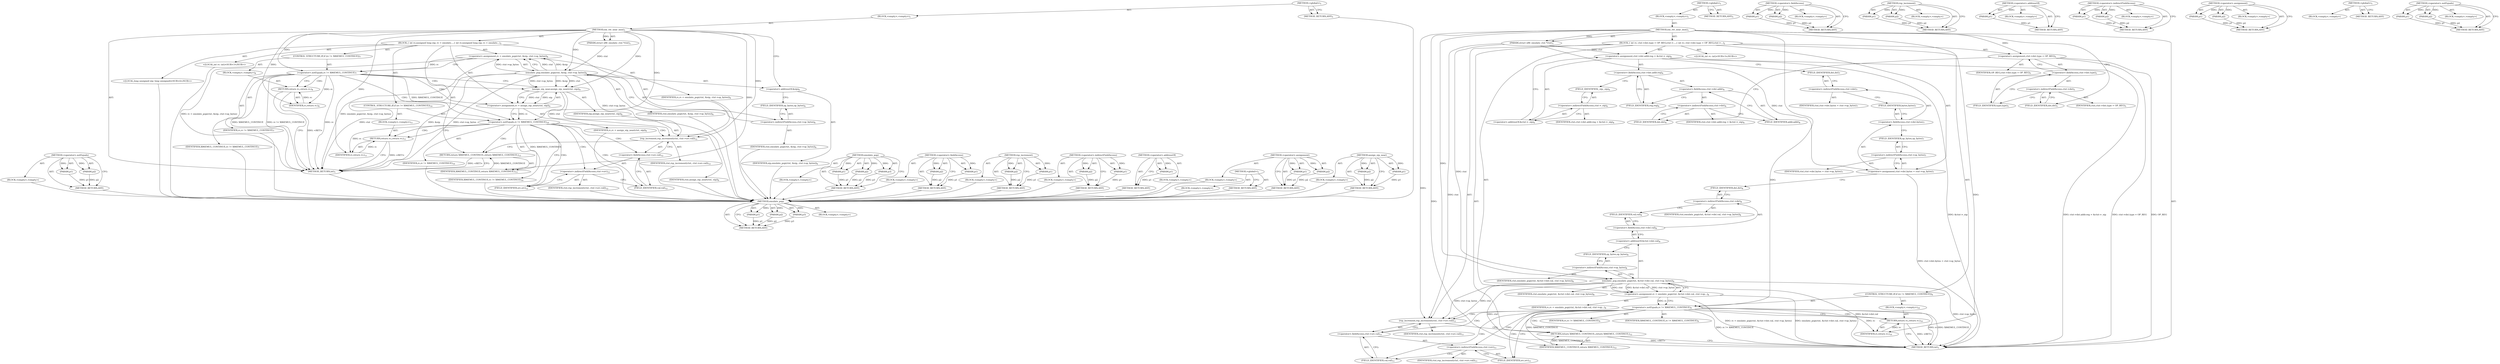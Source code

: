 digraph "assign_eip_near" {
vulnerable_107 [label=<(METHOD,emulate_pop)>];
vulnerable_108 [label=<(PARAM,p1)>];
vulnerable_109 [label=<(PARAM,p2)>];
vulnerable_110 [label=<(PARAM,p3)>];
vulnerable_111 [label=<(BLOCK,&lt;empty&gt;,&lt;empty&gt;)>];
vulnerable_112 [label=<(METHOD_RETURN,ANY)>];
vulnerable_6 [label=<(METHOD,&lt;global&gt;)<SUB>1</SUB>>];
vulnerable_7 [label=<(BLOCK,&lt;empty&gt;,&lt;empty&gt;)<SUB>1</SUB>>];
vulnerable_8 [label=<(METHOD,em_ret_near_imm)<SUB>1</SUB>>];
vulnerable_9 [label=<(PARAM,struct x86_emulate_ctxt *ctxt)<SUB>1</SUB>>];
vulnerable_10 [label=<(BLOCK,{
 	int rc;
 
	ctxt-&gt;dst.type = OP_REG;
	ctxt-&gt;...,{
 	int rc;
 
	ctxt-&gt;dst.type = OP_REG;
	ctxt-&gt;...)<SUB>2</SUB>>];
vulnerable_11 [label="<(LOCAL,int rc: int)<SUB>3</SUB>>"];
vulnerable_12 [label=<(&lt;operator&gt;.assignment,ctxt-&gt;dst.type = OP_REG)<SUB>5</SUB>>];
vulnerable_13 [label=<(&lt;operator&gt;.fieldAccess,ctxt-&gt;dst.type)<SUB>5</SUB>>];
vulnerable_14 [label=<(&lt;operator&gt;.indirectFieldAccess,ctxt-&gt;dst)<SUB>5</SUB>>];
vulnerable_15 [label=<(IDENTIFIER,ctxt,ctxt-&gt;dst.type = OP_REG)<SUB>5</SUB>>];
vulnerable_16 [label=<(FIELD_IDENTIFIER,dst,dst)<SUB>5</SUB>>];
vulnerable_17 [label=<(FIELD_IDENTIFIER,type,type)<SUB>5</SUB>>];
vulnerable_18 [label=<(IDENTIFIER,OP_REG,ctxt-&gt;dst.type = OP_REG)<SUB>5</SUB>>];
vulnerable_19 [label=<(&lt;operator&gt;.assignment,ctxt-&gt;dst.addr.reg = &amp;ctxt-&gt;_eip)<SUB>6</SUB>>];
vulnerable_20 [label=<(&lt;operator&gt;.fieldAccess,ctxt-&gt;dst.addr.reg)<SUB>6</SUB>>];
vulnerable_21 [label=<(&lt;operator&gt;.fieldAccess,ctxt-&gt;dst.addr)<SUB>6</SUB>>];
vulnerable_22 [label=<(&lt;operator&gt;.indirectFieldAccess,ctxt-&gt;dst)<SUB>6</SUB>>];
vulnerable_23 [label=<(IDENTIFIER,ctxt,ctxt-&gt;dst.addr.reg = &amp;ctxt-&gt;_eip)<SUB>6</SUB>>];
vulnerable_24 [label=<(FIELD_IDENTIFIER,dst,dst)<SUB>6</SUB>>];
vulnerable_25 [label=<(FIELD_IDENTIFIER,addr,addr)<SUB>6</SUB>>];
vulnerable_26 [label=<(FIELD_IDENTIFIER,reg,reg)<SUB>6</SUB>>];
vulnerable_27 [label=<(&lt;operator&gt;.addressOf,&amp;ctxt-&gt;_eip)<SUB>6</SUB>>];
vulnerable_28 [label=<(&lt;operator&gt;.indirectFieldAccess,ctxt-&gt;_eip)<SUB>6</SUB>>];
vulnerable_29 [label=<(IDENTIFIER,ctxt,ctxt-&gt;dst.addr.reg = &amp;ctxt-&gt;_eip)<SUB>6</SUB>>];
vulnerable_30 [label=<(FIELD_IDENTIFIER,_eip,_eip)<SUB>6</SUB>>];
vulnerable_31 [label=<(&lt;operator&gt;.assignment,ctxt-&gt;dst.bytes = ctxt-&gt;op_bytes)<SUB>7</SUB>>];
vulnerable_32 [label=<(&lt;operator&gt;.fieldAccess,ctxt-&gt;dst.bytes)<SUB>7</SUB>>];
vulnerable_33 [label=<(&lt;operator&gt;.indirectFieldAccess,ctxt-&gt;dst)<SUB>7</SUB>>];
vulnerable_34 [label=<(IDENTIFIER,ctxt,ctxt-&gt;dst.bytes = ctxt-&gt;op_bytes)<SUB>7</SUB>>];
vulnerable_35 [label=<(FIELD_IDENTIFIER,dst,dst)<SUB>7</SUB>>];
vulnerable_36 [label=<(FIELD_IDENTIFIER,bytes,bytes)<SUB>7</SUB>>];
vulnerable_37 [label=<(&lt;operator&gt;.indirectFieldAccess,ctxt-&gt;op_bytes)<SUB>7</SUB>>];
vulnerable_38 [label=<(IDENTIFIER,ctxt,ctxt-&gt;dst.bytes = ctxt-&gt;op_bytes)<SUB>7</SUB>>];
vulnerable_39 [label=<(FIELD_IDENTIFIER,op_bytes,op_bytes)<SUB>7</SUB>>];
vulnerable_40 [label=<(&lt;operator&gt;.assignment,rc = emulate_pop(ctxt, &amp;ctxt-&gt;dst.val, ctxt-&gt;op...)<SUB>8</SUB>>];
vulnerable_41 [label=<(IDENTIFIER,rc,rc = emulate_pop(ctxt, &amp;ctxt-&gt;dst.val, ctxt-&gt;op...)<SUB>8</SUB>>];
vulnerable_42 [label=<(emulate_pop,emulate_pop(ctxt, &amp;ctxt-&gt;dst.val, ctxt-&gt;op_bytes))<SUB>8</SUB>>];
vulnerable_43 [label=<(IDENTIFIER,ctxt,emulate_pop(ctxt, &amp;ctxt-&gt;dst.val, ctxt-&gt;op_bytes))<SUB>8</SUB>>];
vulnerable_44 [label=<(&lt;operator&gt;.addressOf,&amp;ctxt-&gt;dst.val)<SUB>8</SUB>>];
vulnerable_45 [label=<(&lt;operator&gt;.fieldAccess,ctxt-&gt;dst.val)<SUB>8</SUB>>];
vulnerable_46 [label=<(&lt;operator&gt;.indirectFieldAccess,ctxt-&gt;dst)<SUB>8</SUB>>];
vulnerable_47 [label=<(IDENTIFIER,ctxt,emulate_pop(ctxt, &amp;ctxt-&gt;dst.val, ctxt-&gt;op_bytes))<SUB>8</SUB>>];
vulnerable_48 [label=<(FIELD_IDENTIFIER,dst,dst)<SUB>8</SUB>>];
vulnerable_49 [label=<(FIELD_IDENTIFIER,val,val)<SUB>8</SUB>>];
vulnerable_50 [label=<(&lt;operator&gt;.indirectFieldAccess,ctxt-&gt;op_bytes)<SUB>8</SUB>>];
vulnerable_51 [label=<(IDENTIFIER,ctxt,emulate_pop(ctxt, &amp;ctxt-&gt;dst.val, ctxt-&gt;op_bytes))<SUB>8</SUB>>];
vulnerable_52 [label=<(FIELD_IDENTIFIER,op_bytes,op_bytes)<SUB>8</SUB>>];
vulnerable_53 [label=<(CONTROL_STRUCTURE,IF,if (rc != X86EMUL_CONTINUE))<SUB>9</SUB>>];
vulnerable_54 [label=<(&lt;operator&gt;.notEquals,rc != X86EMUL_CONTINUE)<SUB>9</SUB>>];
vulnerable_55 [label=<(IDENTIFIER,rc,rc != X86EMUL_CONTINUE)<SUB>9</SUB>>];
vulnerable_56 [label=<(IDENTIFIER,X86EMUL_CONTINUE,rc != X86EMUL_CONTINUE)<SUB>9</SUB>>];
vulnerable_57 [label=<(BLOCK,&lt;empty&gt;,&lt;empty&gt;)<SUB>10</SUB>>];
vulnerable_58 [label=<(RETURN,return rc;,return rc;)<SUB>10</SUB>>];
vulnerable_59 [label=<(IDENTIFIER,rc,return rc;)<SUB>10</SUB>>];
vulnerable_60 [label=<(rsp_increment,rsp_increment(ctxt, ctxt-&gt;src.val))<SUB>11</SUB>>];
vulnerable_61 [label=<(IDENTIFIER,ctxt,rsp_increment(ctxt, ctxt-&gt;src.val))<SUB>11</SUB>>];
vulnerable_62 [label=<(&lt;operator&gt;.fieldAccess,ctxt-&gt;src.val)<SUB>11</SUB>>];
vulnerable_63 [label=<(&lt;operator&gt;.indirectFieldAccess,ctxt-&gt;src)<SUB>11</SUB>>];
vulnerable_64 [label=<(IDENTIFIER,ctxt,rsp_increment(ctxt, ctxt-&gt;src.val))<SUB>11</SUB>>];
vulnerable_65 [label=<(FIELD_IDENTIFIER,src,src)<SUB>11</SUB>>];
vulnerable_66 [label=<(FIELD_IDENTIFIER,val,val)<SUB>11</SUB>>];
vulnerable_67 [label=<(RETURN,return X86EMUL_CONTINUE;,return X86EMUL_CONTINUE;)<SUB>12</SUB>>];
vulnerable_68 [label=<(IDENTIFIER,X86EMUL_CONTINUE,return X86EMUL_CONTINUE;)<SUB>12</SUB>>];
vulnerable_69 [label=<(METHOD_RETURN,int)<SUB>1</SUB>>];
vulnerable_71 [label=<(METHOD_RETURN,ANY)<SUB>1</SUB>>];
vulnerable_93 [label=<(METHOD,&lt;operator&gt;.fieldAccess)>];
vulnerable_94 [label=<(PARAM,p1)>];
vulnerable_95 [label=<(PARAM,p2)>];
vulnerable_96 [label=<(BLOCK,&lt;empty&gt;,&lt;empty&gt;)>];
vulnerable_97 [label=<(METHOD_RETURN,ANY)>];
vulnerable_118 [label=<(METHOD,rsp_increment)>];
vulnerable_119 [label=<(PARAM,p1)>];
vulnerable_120 [label=<(PARAM,p2)>];
vulnerable_121 [label=<(BLOCK,&lt;empty&gt;,&lt;empty&gt;)>];
vulnerable_122 [label=<(METHOD_RETURN,ANY)>];
vulnerable_103 [label=<(METHOD,&lt;operator&gt;.addressOf)>];
vulnerable_104 [label=<(PARAM,p1)>];
vulnerable_105 [label=<(BLOCK,&lt;empty&gt;,&lt;empty&gt;)>];
vulnerable_106 [label=<(METHOD_RETURN,ANY)>];
vulnerable_98 [label=<(METHOD,&lt;operator&gt;.indirectFieldAccess)>];
vulnerable_99 [label=<(PARAM,p1)>];
vulnerable_100 [label=<(PARAM,p2)>];
vulnerable_101 [label=<(BLOCK,&lt;empty&gt;,&lt;empty&gt;)>];
vulnerable_102 [label=<(METHOD_RETURN,ANY)>];
vulnerable_88 [label=<(METHOD,&lt;operator&gt;.assignment)>];
vulnerable_89 [label=<(PARAM,p1)>];
vulnerable_90 [label=<(PARAM,p2)>];
vulnerable_91 [label=<(BLOCK,&lt;empty&gt;,&lt;empty&gt;)>];
vulnerable_92 [label=<(METHOD_RETURN,ANY)>];
vulnerable_82 [label=<(METHOD,&lt;global&gt;)<SUB>1</SUB>>];
vulnerable_83 [label=<(BLOCK,&lt;empty&gt;,&lt;empty&gt;)>];
vulnerable_84 [label=<(METHOD_RETURN,ANY)>];
vulnerable_113 [label=<(METHOD,&lt;operator&gt;.notEquals)>];
vulnerable_114 [label=<(PARAM,p1)>];
vulnerable_115 [label=<(PARAM,p2)>];
vulnerable_116 [label=<(BLOCK,&lt;empty&gt;,&lt;empty&gt;)>];
vulnerable_117 [label=<(METHOD_RETURN,ANY)>];
fixed_91 [label=<(METHOD,&lt;operator&gt;.notEquals)>];
fixed_92 [label=<(PARAM,p1)>];
fixed_93 [label=<(PARAM,p2)>];
fixed_94 [label=<(BLOCK,&lt;empty&gt;,&lt;empty&gt;)>];
fixed_95 [label=<(METHOD_RETURN,ANY)>];
fixed_6 [label=<(METHOD,&lt;global&gt;)<SUB>1</SUB>>];
fixed_7 [label=<(BLOCK,&lt;empty&gt;,&lt;empty&gt;)<SUB>1</SUB>>];
fixed_8 [label=<(METHOD,em_ret_near_imm)<SUB>1</SUB>>];
fixed_9 [label=<(PARAM,struct x86_emulate_ctxt *ctxt)<SUB>1</SUB>>];
fixed_10 [label=<(BLOCK,{
 	int rc;
	unsigned long eip;
 
	rc = emulate...,{
 	int rc;
	unsigned long eip;
 
	rc = emulate...)<SUB>2</SUB>>];
fixed_11 [label="<(LOCAL,int rc: int)<SUB>3</SUB>>"];
fixed_12 [label="<(LOCAL,long unsigned eip: long unsigned)<SUB>4</SUB>>"];
fixed_13 [label=<(&lt;operator&gt;.assignment,rc = emulate_pop(ctxt, &amp;eip, ctxt-&gt;op_bytes))<SUB>6</SUB>>];
fixed_14 [label=<(IDENTIFIER,rc,rc = emulate_pop(ctxt, &amp;eip, ctxt-&gt;op_bytes))<SUB>6</SUB>>];
fixed_15 [label=<(emulate_pop,emulate_pop(ctxt, &amp;eip, ctxt-&gt;op_bytes))<SUB>6</SUB>>];
fixed_16 [label=<(IDENTIFIER,ctxt,emulate_pop(ctxt, &amp;eip, ctxt-&gt;op_bytes))<SUB>6</SUB>>];
fixed_17 [label=<(&lt;operator&gt;.addressOf,&amp;eip)<SUB>6</SUB>>];
fixed_18 [label=<(IDENTIFIER,eip,emulate_pop(ctxt, &amp;eip, ctxt-&gt;op_bytes))<SUB>6</SUB>>];
fixed_19 [label=<(&lt;operator&gt;.indirectFieldAccess,ctxt-&gt;op_bytes)<SUB>6</SUB>>];
fixed_20 [label=<(IDENTIFIER,ctxt,emulate_pop(ctxt, &amp;eip, ctxt-&gt;op_bytes))<SUB>6</SUB>>];
fixed_21 [label=<(FIELD_IDENTIFIER,op_bytes,op_bytes)<SUB>6</SUB>>];
fixed_22 [label=<(CONTROL_STRUCTURE,IF,if (rc != X86EMUL_CONTINUE))<SUB>7</SUB>>];
fixed_23 [label=<(&lt;operator&gt;.notEquals,rc != X86EMUL_CONTINUE)<SUB>7</SUB>>];
fixed_24 [label=<(IDENTIFIER,rc,rc != X86EMUL_CONTINUE)<SUB>7</SUB>>];
fixed_25 [label=<(IDENTIFIER,X86EMUL_CONTINUE,rc != X86EMUL_CONTINUE)<SUB>7</SUB>>];
fixed_26 [label=<(BLOCK,&lt;empty&gt;,&lt;empty&gt;)<SUB>8</SUB>>];
fixed_27 [label=<(RETURN,return rc;,return rc;)<SUB>8</SUB>>];
fixed_28 [label=<(IDENTIFIER,rc,return rc;)<SUB>8</SUB>>];
fixed_29 [label=<(&lt;operator&gt;.assignment,rc = assign_eip_near(ctxt, eip))<SUB>9</SUB>>];
fixed_30 [label=<(IDENTIFIER,rc,rc = assign_eip_near(ctxt, eip))<SUB>9</SUB>>];
fixed_31 [label=<(assign_eip_near,assign_eip_near(ctxt, eip))<SUB>9</SUB>>];
fixed_32 [label=<(IDENTIFIER,ctxt,assign_eip_near(ctxt, eip))<SUB>9</SUB>>];
fixed_33 [label=<(IDENTIFIER,eip,assign_eip_near(ctxt, eip))<SUB>9</SUB>>];
fixed_34 [label=<(CONTROL_STRUCTURE,IF,if (rc != X86EMUL_CONTINUE))<SUB>10</SUB>>];
fixed_35 [label=<(&lt;operator&gt;.notEquals,rc != X86EMUL_CONTINUE)<SUB>10</SUB>>];
fixed_36 [label=<(IDENTIFIER,rc,rc != X86EMUL_CONTINUE)<SUB>10</SUB>>];
fixed_37 [label=<(IDENTIFIER,X86EMUL_CONTINUE,rc != X86EMUL_CONTINUE)<SUB>10</SUB>>];
fixed_38 [label=<(BLOCK,&lt;empty&gt;,&lt;empty&gt;)<SUB>11</SUB>>];
fixed_39 [label=<(RETURN,return rc;,return rc;)<SUB>11</SUB>>];
fixed_40 [label=<(IDENTIFIER,rc,return rc;)<SUB>11</SUB>>];
fixed_41 [label=<(rsp_increment,rsp_increment(ctxt, ctxt-&gt;src.val))<SUB>12</SUB>>];
fixed_42 [label=<(IDENTIFIER,ctxt,rsp_increment(ctxt, ctxt-&gt;src.val))<SUB>12</SUB>>];
fixed_43 [label=<(&lt;operator&gt;.fieldAccess,ctxt-&gt;src.val)<SUB>12</SUB>>];
fixed_44 [label=<(&lt;operator&gt;.indirectFieldAccess,ctxt-&gt;src)<SUB>12</SUB>>];
fixed_45 [label=<(IDENTIFIER,ctxt,rsp_increment(ctxt, ctxt-&gt;src.val))<SUB>12</SUB>>];
fixed_46 [label=<(FIELD_IDENTIFIER,src,src)<SUB>12</SUB>>];
fixed_47 [label=<(FIELD_IDENTIFIER,val,val)<SUB>12</SUB>>];
fixed_48 [label=<(RETURN,return X86EMUL_CONTINUE;,return X86EMUL_CONTINUE;)<SUB>13</SUB>>];
fixed_49 [label=<(IDENTIFIER,X86EMUL_CONTINUE,return X86EMUL_CONTINUE;)<SUB>13</SUB>>];
fixed_50 [label=<(METHOD_RETURN,int)<SUB>1</SUB>>];
fixed_52 [label=<(METHOD_RETURN,ANY)<SUB>1</SUB>>];
fixed_76 [label=<(METHOD,emulate_pop)>];
fixed_77 [label=<(PARAM,p1)>];
fixed_78 [label=<(PARAM,p2)>];
fixed_79 [label=<(PARAM,p3)>];
fixed_80 [label=<(BLOCK,&lt;empty&gt;,&lt;empty&gt;)>];
fixed_81 [label=<(METHOD_RETURN,ANY)>];
fixed_106 [label=<(METHOD,&lt;operator&gt;.fieldAccess)>];
fixed_107 [label=<(PARAM,p1)>];
fixed_108 [label=<(PARAM,p2)>];
fixed_109 [label=<(BLOCK,&lt;empty&gt;,&lt;empty&gt;)>];
fixed_110 [label=<(METHOD_RETURN,ANY)>];
fixed_101 [label=<(METHOD,rsp_increment)>];
fixed_102 [label=<(PARAM,p1)>];
fixed_103 [label=<(PARAM,p2)>];
fixed_104 [label=<(BLOCK,&lt;empty&gt;,&lt;empty&gt;)>];
fixed_105 [label=<(METHOD_RETURN,ANY)>];
fixed_86 [label=<(METHOD,&lt;operator&gt;.indirectFieldAccess)>];
fixed_87 [label=<(PARAM,p1)>];
fixed_88 [label=<(PARAM,p2)>];
fixed_89 [label=<(BLOCK,&lt;empty&gt;,&lt;empty&gt;)>];
fixed_90 [label=<(METHOD_RETURN,ANY)>];
fixed_82 [label=<(METHOD,&lt;operator&gt;.addressOf)>];
fixed_83 [label=<(PARAM,p1)>];
fixed_84 [label=<(BLOCK,&lt;empty&gt;,&lt;empty&gt;)>];
fixed_85 [label=<(METHOD_RETURN,ANY)>];
fixed_71 [label=<(METHOD,&lt;operator&gt;.assignment)>];
fixed_72 [label=<(PARAM,p1)>];
fixed_73 [label=<(PARAM,p2)>];
fixed_74 [label=<(BLOCK,&lt;empty&gt;,&lt;empty&gt;)>];
fixed_75 [label=<(METHOD_RETURN,ANY)>];
fixed_65 [label=<(METHOD,&lt;global&gt;)<SUB>1</SUB>>];
fixed_66 [label=<(BLOCK,&lt;empty&gt;,&lt;empty&gt;)>];
fixed_67 [label=<(METHOD_RETURN,ANY)>];
fixed_96 [label=<(METHOD,assign_eip_near)>];
fixed_97 [label=<(PARAM,p1)>];
fixed_98 [label=<(PARAM,p2)>];
fixed_99 [label=<(BLOCK,&lt;empty&gt;,&lt;empty&gt;)>];
fixed_100 [label=<(METHOD_RETURN,ANY)>];
vulnerable_107 -> vulnerable_108  [key=0, label="AST: "];
vulnerable_107 -> vulnerable_108  [key=1, label="DDG: "];
vulnerable_107 -> vulnerable_111  [key=0, label="AST: "];
vulnerable_107 -> vulnerable_109  [key=0, label="AST: "];
vulnerable_107 -> vulnerable_109  [key=1, label="DDG: "];
vulnerable_107 -> vulnerable_112  [key=0, label="AST: "];
vulnerable_107 -> vulnerable_112  [key=1, label="CFG: "];
vulnerable_107 -> vulnerable_110  [key=0, label="AST: "];
vulnerable_107 -> vulnerable_110  [key=1, label="DDG: "];
vulnerable_108 -> vulnerable_112  [key=0, label="DDG: p1"];
vulnerable_109 -> vulnerable_112  [key=0, label="DDG: p2"];
vulnerable_110 -> vulnerable_112  [key=0, label="DDG: p3"];
vulnerable_6 -> vulnerable_7  [key=0, label="AST: "];
vulnerable_6 -> vulnerable_71  [key=0, label="AST: "];
vulnerable_6 -> vulnerable_71  [key=1, label="CFG: "];
vulnerable_7 -> vulnerable_8  [key=0, label="AST: "];
vulnerable_8 -> vulnerable_9  [key=0, label="AST: "];
vulnerable_8 -> vulnerable_9  [key=1, label="DDG: "];
vulnerable_8 -> vulnerable_10  [key=0, label="AST: "];
vulnerable_8 -> vulnerable_69  [key=0, label="AST: "];
vulnerable_8 -> vulnerable_16  [key=0, label="CFG: "];
vulnerable_8 -> vulnerable_12  [key=0, label="DDG: "];
vulnerable_8 -> vulnerable_60  [key=0, label="DDG: "];
vulnerable_8 -> vulnerable_68  [key=0, label="DDG: "];
vulnerable_8 -> vulnerable_42  [key=0, label="DDG: "];
vulnerable_8 -> vulnerable_54  [key=0, label="DDG: "];
vulnerable_8 -> vulnerable_59  [key=0, label="DDG: "];
vulnerable_9 -> vulnerable_19  [key=0, label="DDG: ctxt"];
vulnerable_9 -> vulnerable_31  [key=0, label="DDG: ctxt"];
vulnerable_9 -> vulnerable_60  [key=0, label="DDG: ctxt"];
vulnerable_9 -> vulnerable_42  [key=0, label="DDG: ctxt"];
vulnerable_10 -> vulnerable_11  [key=0, label="AST: "];
vulnerable_10 -> vulnerable_12  [key=0, label="AST: "];
vulnerable_10 -> vulnerable_19  [key=0, label="AST: "];
vulnerable_10 -> vulnerable_31  [key=0, label="AST: "];
vulnerable_10 -> vulnerable_40  [key=0, label="AST: "];
vulnerable_10 -> vulnerable_53  [key=0, label="AST: "];
vulnerable_10 -> vulnerable_60  [key=0, label="AST: "];
vulnerable_10 -> vulnerable_67  [key=0, label="AST: "];
vulnerable_12 -> vulnerable_13  [key=0, label="AST: "];
vulnerable_12 -> vulnerable_18  [key=0, label="AST: "];
vulnerable_12 -> vulnerable_24  [key=0, label="CFG: "];
vulnerable_12 -> vulnerable_69  [key=0, label="DDG: ctxt-&gt;dst.type = OP_REG"];
vulnerable_12 -> vulnerable_69  [key=1, label="DDG: OP_REG"];
vulnerable_13 -> vulnerable_14  [key=0, label="AST: "];
vulnerable_13 -> vulnerable_17  [key=0, label="AST: "];
vulnerable_13 -> vulnerable_12  [key=0, label="CFG: "];
vulnerable_14 -> vulnerable_15  [key=0, label="AST: "];
vulnerable_14 -> vulnerable_16  [key=0, label="AST: "];
vulnerable_14 -> vulnerable_17  [key=0, label="CFG: "];
vulnerable_16 -> vulnerable_14  [key=0, label="CFG: "];
vulnerable_17 -> vulnerable_13  [key=0, label="CFG: "];
vulnerable_19 -> vulnerable_20  [key=0, label="AST: "];
vulnerable_19 -> vulnerable_27  [key=0, label="AST: "];
vulnerable_19 -> vulnerable_35  [key=0, label="CFG: "];
vulnerable_19 -> vulnerable_69  [key=0, label="DDG: &amp;ctxt-&gt;_eip"];
vulnerable_19 -> vulnerable_69  [key=1, label="DDG: ctxt-&gt;dst.addr.reg = &amp;ctxt-&gt;_eip"];
vulnerable_20 -> vulnerable_21  [key=0, label="AST: "];
vulnerable_20 -> vulnerable_26  [key=0, label="AST: "];
vulnerable_20 -> vulnerable_30  [key=0, label="CFG: "];
vulnerable_21 -> vulnerable_22  [key=0, label="AST: "];
vulnerable_21 -> vulnerable_25  [key=0, label="AST: "];
vulnerable_21 -> vulnerable_26  [key=0, label="CFG: "];
vulnerable_22 -> vulnerable_23  [key=0, label="AST: "];
vulnerable_22 -> vulnerable_24  [key=0, label="AST: "];
vulnerable_22 -> vulnerable_25  [key=0, label="CFG: "];
vulnerable_24 -> vulnerable_22  [key=0, label="CFG: "];
vulnerable_25 -> vulnerable_21  [key=0, label="CFG: "];
vulnerable_26 -> vulnerable_20  [key=0, label="CFG: "];
vulnerable_27 -> vulnerable_28  [key=0, label="AST: "];
vulnerable_27 -> vulnerable_19  [key=0, label="CFG: "];
vulnerable_28 -> vulnerable_29  [key=0, label="AST: "];
vulnerable_28 -> vulnerable_30  [key=0, label="AST: "];
vulnerable_28 -> vulnerable_27  [key=0, label="CFG: "];
vulnerable_30 -> vulnerable_28  [key=0, label="CFG: "];
vulnerable_31 -> vulnerable_32  [key=0, label="AST: "];
vulnerable_31 -> vulnerable_37  [key=0, label="AST: "];
vulnerable_31 -> vulnerable_48  [key=0, label="CFG: "];
vulnerable_31 -> vulnerable_69  [key=0, label="DDG: ctxt-&gt;dst.bytes = ctxt-&gt;op_bytes"];
vulnerable_32 -> vulnerable_33  [key=0, label="AST: "];
vulnerable_32 -> vulnerable_36  [key=0, label="AST: "];
vulnerable_32 -> vulnerable_39  [key=0, label="CFG: "];
vulnerable_33 -> vulnerable_34  [key=0, label="AST: "];
vulnerable_33 -> vulnerable_35  [key=0, label="AST: "];
vulnerable_33 -> vulnerable_36  [key=0, label="CFG: "];
vulnerable_35 -> vulnerable_33  [key=0, label="CFG: "];
vulnerable_36 -> vulnerable_32  [key=0, label="CFG: "];
vulnerable_37 -> vulnerable_38  [key=0, label="AST: "];
vulnerable_37 -> vulnerable_39  [key=0, label="AST: "];
vulnerable_37 -> vulnerable_31  [key=0, label="CFG: "];
vulnerable_39 -> vulnerable_37  [key=0, label="CFG: "];
vulnerable_40 -> vulnerable_41  [key=0, label="AST: "];
vulnerable_40 -> vulnerable_42  [key=0, label="AST: "];
vulnerable_40 -> vulnerable_54  [key=0, label="CFG: "];
vulnerable_40 -> vulnerable_54  [key=1, label="DDG: rc"];
vulnerable_40 -> vulnerable_69  [key=0, label="DDG: emulate_pop(ctxt, &amp;ctxt-&gt;dst.val, ctxt-&gt;op_bytes)"];
vulnerable_40 -> vulnerable_69  [key=1, label="DDG: rc = emulate_pop(ctxt, &amp;ctxt-&gt;dst.val, ctxt-&gt;op_bytes)"];
vulnerable_42 -> vulnerable_43  [key=0, label="AST: "];
vulnerable_42 -> vulnerable_44  [key=0, label="AST: "];
vulnerable_42 -> vulnerable_50  [key=0, label="AST: "];
vulnerable_42 -> vulnerable_40  [key=0, label="CFG: "];
vulnerable_42 -> vulnerable_40  [key=1, label="DDG: ctxt"];
vulnerable_42 -> vulnerable_40  [key=2, label="DDG: &amp;ctxt-&gt;dst.val"];
vulnerable_42 -> vulnerable_40  [key=3, label="DDG: ctxt-&gt;op_bytes"];
vulnerable_42 -> vulnerable_69  [key=0, label="DDG: ctxt"];
vulnerable_42 -> vulnerable_69  [key=1, label="DDG: &amp;ctxt-&gt;dst.val"];
vulnerable_42 -> vulnerable_69  [key=2, label="DDG: ctxt-&gt;op_bytes"];
vulnerable_42 -> vulnerable_60  [key=0, label="DDG: ctxt"];
vulnerable_42 -> vulnerable_60  [key=1, label="DDG: ctxt-&gt;op_bytes"];
vulnerable_44 -> vulnerable_45  [key=0, label="AST: "];
vulnerable_44 -> vulnerable_52  [key=0, label="CFG: "];
vulnerable_45 -> vulnerable_46  [key=0, label="AST: "];
vulnerable_45 -> vulnerable_49  [key=0, label="AST: "];
vulnerable_45 -> vulnerable_44  [key=0, label="CFG: "];
vulnerable_46 -> vulnerable_47  [key=0, label="AST: "];
vulnerable_46 -> vulnerable_48  [key=0, label="AST: "];
vulnerable_46 -> vulnerable_49  [key=0, label="CFG: "];
vulnerable_48 -> vulnerable_46  [key=0, label="CFG: "];
vulnerable_49 -> vulnerable_45  [key=0, label="CFG: "];
vulnerable_50 -> vulnerable_51  [key=0, label="AST: "];
vulnerable_50 -> vulnerable_52  [key=0, label="AST: "];
vulnerable_50 -> vulnerable_42  [key=0, label="CFG: "];
vulnerable_52 -> vulnerable_50  [key=0, label="CFG: "];
vulnerable_53 -> vulnerable_54  [key=0, label="AST: "];
vulnerable_53 -> vulnerable_57  [key=0, label="AST: "];
vulnerable_54 -> vulnerable_55  [key=0, label="AST: "];
vulnerable_54 -> vulnerable_56  [key=0, label="AST: "];
vulnerable_54 -> vulnerable_58  [key=0, label="CFG: "];
vulnerable_54 -> vulnerable_58  [key=1, label="CDG: "];
vulnerable_54 -> vulnerable_65  [key=0, label="CFG: "];
vulnerable_54 -> vulnerable_65  [key=1, label="CDG: "];
vulnerable_54 -> vulnerable_69  [key=0, label="DDG: rc"];
vulnerable_54 -> vulnerable_69  [key=1, label="DDG: X86EMUL_CONTINUE"];
vulnerable_54 -> vulnerable_69  [key=2, label="DDG: rc != X86EMUL_CONTINUE"];
vulnerable_54 -> vulnerable_68  [key=0, label="DDG: X86EMUL_CONTINUE"];
vulnerable_54 -> vulnerable_59  [key=0, label="DDG: rc"];
vulnerable_54 -> vulnerable_67  [key=0, label="CDG: "];
vulnerable_54 -> vulnerable_60  [key=0, label="CDG: "];
vulnerable_54 -> vulnerable_66  [key=0, label="CDG: "];
vulnerable_54 -> vulnerable_62  [key=0, label="CDG: "];
vulnerable_54 -> vulnerable_63  [key=0, label="CDG: "];
vulnerable_57 -> vulnerable_58  [key=0, label="AST: "];
vulnerable_58 -> vulnerable_59  [key=0, label="AST: "];
vulnerable_58 -> vulnerable_69  [key=0, label="CFG: "];
vulnerable_58 -> vulnerable_69  [key=1, label="DDG: &lt;RET&gt;"];
vulnerable_59 -> vulnerable_58  [key=0, label="DDG: rc"];
vulnerable_60 -> vulnerable_61  [key=0, label="AST: "];
vulnerable_60 -> vulnerable_62  [key=0, label="AST: "];
vulnerable_60 -> vulnerable_67  [key=0, label="CFG: "];
vulnerable_62 -> vulnerable_63  [key=0, label="AST: "];
vulnerable_62 -> vulnerable_66  [key=0, label="AST: "];
vulnerable_62 -> vulnerable_60  [key=0, label="CFG: "];
vulnerable_63 -> vulnerable_64  [key=0, label="AST: "];
vulnerable_63 -> vulnerable_65  [key=0, label="AST: "];
vulnerable_63 -> vulnerable_66  [key=0, label="CFG: "];
vulnerable_65 -> vulnerable_63  [key=0, label="CFG: "];
vulnerable_66 -> vulnerable_62  [key=0, label="CFG: "];
vulnerable_67 -> vulnerable_68  [key=0, label="AST: "];
vulnerable_67 -> vulnerable_69  [key=0, label="CFG: "];
vulnerable_67 -> vulnerable_69  [key=1, label="DDG: &lt;RET&gt;"];
vulnerable_68 -> vulnerable_67  [key=0, label="DDG: X86EMUL_CONTINUE"];
vulnerable_93 -> vulnerable_94  [key=0, label="AST: "];
vulnerable_93 -> vulnerable_94  [key=1, label="DDG: "];
vulnerable_93 -> vulnerable_96  [key=0, label="AST: "];
vulnerable_93 -> vulnerable_95  [key=0, label="AST: "];
vulnerable_93 -> vulnerable_95  [key=1, label="DDG: "];
vulnerable_93 -> vulnerable_97  [key=0, label="AST: "];
vulnerable_93 -> vulnerable_97  [key=1, label="CFG: "];
vulnerable_94 -> vulnerable_97  [key=0, label="DDG: p1"];
vulnerable_95 -> vulnerable_97  [key=0, label="DDG: p2"];
vulnerable_118 -> vulnerable_119  [key=0, label="AST: "];
vulnerable_118 -> vulnerable_119  [key=1, label="DDG: "];
vulnerable_118 -> vulnerable_121  [key=0, label="AST: "];
vulnerable_118 -> vulnerable_120  [key=0, label="AST: "];
vulnerable_118 -> vulnerable_120  [key=1, label="DDG: "];
vulnerable_118 -> vulnerable_122  [key=0, label="AST: "];
vulnerable_118 -> vulnerable_122  [key=1, label="CFG: "];
vulnerable_119 -> vulnerable_122  [key=0, label="DDG: p1"];
vulnerable_120 -> vulnerable_122  [key=0, label="DDG: p2"];
vulnerable_103 -> vulnerable_104  [key=0, label="AST: "];
vulnerable_103 -> vulnerable_104  [key=1, label="DDG: "];
vulnerable_103 -> vulnerable_105  [key=0, label="AST: "];
vulnerable_103 -> vulnerable_106  [key=0, label="AST: "];
vulnerable_103 -> vulnerable_106  [key=1, label="CFG: "];
vulnerable_104 -> vulnerable_106  [key=0, label="DDG: p1"];
vulnerable_98 -> vulnerable_99  [key=0, label="AST: "];
vulnerable_98 -> vulnerable_99  [key=1, label="DDG: "];
vulnerable_98 -> vulnerable_101  [key=0, label="AST: "];
vulnerable_98 -> vulnerable_100  [key=0, label="AST: "];
vulnerable_98 -> vulnerable_100  [key=1, label="DDG: "];
vulnerable_98 -> vulnerable_102  [key=0, label="AST: "];
vulnerable_98 -> vulnerable_102  [key=1, label="CFG: "];
vulnerable_99 -> vulnerable_102  [key=0, label="DDG: p1"];
vulnerable_100 -> vulnerable_102  [key=0, label="DDG: p2"];
vulnerable_88 -> vulnerable_89  [key=0, label="AST: "];
vulnerable_88 -> vulnerable_89  [key=1, label="DDG: "];
vulnerable_88 -> vulnerable_91  [key=0, label="AST: "];
vulnerable_88 -> vulnerable_90  [key=0, label="AST: "];
vulnerable_88 -> vulnerable_90  [key=1, label="DDG: "];
vulnerable_88 -> vulnerable_92  [key=0, label="AST: "];
vulnerable_88 -> vulnerable_92  [key=1, label="CFG: "];
vulnerable_89 -> vulnerable_92  [key=0, label="DDG: p1"];
vulnerable_90 -> vulnerable_92  [key=0, label="DDG: p2"];
vulnerable_82 -> vulnerable_83  [key=0, label="AST: "];
vulnerable_82 -> vulnerable_84  [key=0, label="AST: "];
vulnerable_82 -> vulnerable_84  [key=1, label="CFG: "];
vulnerable_113 -> vulnerable_114  [key=0, label="AST: "];
vulnerable_113 -> vulnerable_114  [key=1, label="DDG: "];
vulnerable_113 -> vulnerable_116  [key=0, label="AST: "];
vulnerable_113 -> vulnerable_115  [key=0, label="AST: "];
vulnerable_113 -> vulnerable_115  [key=1, label="DDG: "];
vulnerable_113 -> vulnerable_117  [key=0, label="AST: "];
vulnerable_113 -> vulnerable_117  [key=1, label="CFG: "];
vulnerable_114 -> vulnerable_117  [key=0, label="DDG: p1"];
vulnerable_115 -> vulnerable_117  [key=0, label="DDG: p2"];
fixed_91 -> fixed_92  [key=0, label="AST: "];
fixed_91 -> fixed_92  [key=1, label="DDG: "];
fixed_91 -> fixed_94  [key=0, label="AST: "];
fixed_91 -> fixed_93  [key=0, label="AST: "];
fixed_91 -> fixed_93  [key=1, label="DDG: "];
fixed_91 -> fixed_95  [key=0, label="AST: "];
fixed_91 -> fixed_95  [key=1, label="CFG: "];
fixed_92 -> fixed_95  [key=0, label="DDG: p1"];
fixed_93 -> fixed_95  [key=0, label="DDG: p2"];
fixed_94 -> vulnerable_107  [key=0];
fixed_95 -> vulnerable_107  [key=0];
fixed_6 -> fixed_7  [key=0, label="AST: "];
fixed_6 -> fixed_52  [key=0, label="AST: "];
fixed_6 -> fixed_52  [key=1, label="CFG: "];
fixed_7 -> fixed_8  [key=0, label="AST: "];
fixed_8 -> fixed_9  [key=0, label="AST: "];
fixed_8 -> fixed_9  [key=1, label="DDG: "];
fixed_8 -> fixed_10  [key=0, label="AST: "];
fixed_8 -> fixed_50  [key=0, label="AST: "];
fixed_8 -> fixed_17  [key=0, label="CFG: "];
fixed_8 -> fixed_41  [key=0, label="DDG: "];
fixed_8 -> fixed_49  [key=0, label="DDG: "];
fixed_8 -> fixed_15  [key=0, label="DDG: "];
fixed_8 -> fixed_23  [key=0, label="DDG: "];
fixed_8 -> fixed_31  [key=0, label="DDG: "];
fixed_8 -> fixed_35  [key=0, label="DDG: "];
fixed_8 -> fixed_28  [key=0, label="DDG: "];
fixed_8 -> fixed_40  [key=0, label="DDG: "];
fixed_9 -> fixed_15  [key=0, label="DDG: ctxt"];
fixed_10 -> fixed_11  [key=0, label="AST: "];
fixed_10 -> fixed_12  [key=0, label="AST: "];
fixed_10 -> fixed_13  [key=0, label="AST: "];
fixed_10 -> fixed_22  [key=0, label="AST: "];
fixed_10 -> fixed_29  [key=0, label="AST: "];
fixed_10 -> fixed_34  [key=0, label="AST: "];
fixed_10 -> fixed_41  [key=0, label="AST: "];
fixed_10 -> fixed_48  [key=0, label="AST: "];
fixed_11 -> vulnerable_107  [key=0];
fixed_12 -> vulnerable_107  [key=0];
fixed_13 -> fixed_14  [key=0, label="AST: "];
fixed_13 -> fixed_15  [key=0, label="AST: "];
fixed_13 -> fixed_23  [key=0, label="CFG: "];
fixed_13 -> fixed_23  [key=1, label="DDG: rc"];
fixed_13 -> fixed_50  [key=0, label="DDG: emulate_pop(ctxt, &amp;eip, ctxt-&gt;op_bytes)"];
fixed_13 -> fixed_50  [key=1, label="DDG: rc = emulate_pop(ctxt, &amp;eip, ctxt-&gt;op_bytes)"];
fixed_14 -> vulnerable_107  [key=0];
fixed_15 -> fixed_16  [key=0, label="AST: "];
fixed_15 -> fixed_17  [key=0, label="AST: "];
fixed_15 -> fixed_19  [key=0, label="AST: "];
fixed_15 -> fixed_13  [key=0, label="CFG: "];
fixed_15 -> fixed_13  [key=1, label="DDG: ctxt"];
fixed_15 -> fixed_13  [key=2, label="DDG: &amp;eip"];
fixed_15 -> fixed_13  [key=3, label="DDG: ctxt-&gt;op_bytes"];
fixed_15 -> fixed_50  [key=0, label="DDG: ctxt"];
fixed_15 -> fixed_50  [key=1, label="DDG: &amp;eip"];
fixed_15 -> fixed_50  [key=2, label="DDG: ctxt-&gt;op_bytes"];
fixed_15 -> fixed_41  [key=0, label="DDG: ctxt-&gt;op_bytes"];
fixed_15 -> fixed_31  [key=0, label="DDG: ctxt"];
fixed_15 -> fixed_31  [key=1, label="DDG: ctxt-&gt;op_bytes"];
fixed_15 -> fixed_31  [key=2, label="DDG: &amp;eip"];
fixed_16 -> vulnerable_107  [key=0];
fixed_17 -> fixed_18  [key=0, label="AST: "];
fixed_17 -> fixed_21  [key=0, label="CFG: "];
fixed_18 -> vulnerable_107  [key=0];
fixed_19 -> fixed_20  [key=0, label="AST: "];
fixed_19 -> fixed_21  [key=0, label="AST: "];
fixed_19 -> fixed_15  [key=0, label="CFG: "];
fixed_20 -> vulnerable_107  [key=0];
fixed_21 -> fixed_19  [key=0, label="CFG: "];
fixed_22 -> fixed_23  [key=0, label="AST: "];
fixed_22 -> fixed_26  [key=0, label="AST: "];
fixed_23 -> fixed_24  [key=0, label="AST: "];
fixed_23 -> fixed_25  [key=0, label="AST: "];
fixed_23 -> fixed_27  [key=0, label="CFG: "];
fixed_23 -> fixed_27  [key=1, label="CDG: "];
fixed_23 -> fixed_31  [key=0, label="CFG: "];
fixed_23 -> fixed_31  [key=1, label="CDG: "];
fixed_23 -> fixed_50  [key=0, label="DDG: rc"];
fixed_23 -> fixed_50  [key=1, label="DDG: X86EMUL_CONTINUE"];
fixed_23 -> fixed_50  [key=2, label="DDG: rc != X86EMUL_CONTINUE"];
fixed_23 -> fixed_35  [key=0, label="DDG: X86EMUL_CONTINUE"];
fixed_23 -> fixed_35  [key=1, label="CDG: "];
fixed_23 -> fixed_28  [key=0, label="DDG: rc"];
fixed_23 -> fixed_29  [key=0, label="CDG: "];
fixed_24 -> vulnerable_107  [key=0];
fixed_25 -> vulnerable_107  [key=0];
fixed_26 -> fixed_27  [key=0, label="AST: "];
fixed_27 -> fixed_28  [key=0, label="AST: "];
fixed_27 -> fixed_50  [key=0, label="CFG: "];
fixed_27 -> fixed_50  [key=1, label="DDG: &lt;RET&gt;"];
fixed_28 -> fixed_27  [key=0, label="DDG: rc"];
fixed_29 -> fixed_30  [key=0, label="AST: "];
fixed_29 -> fixed_31  [key=0, label="AST: "];
fixed_29 -> fixed_35  [key=0, label="CFG: "];
fixed_29 -> fixed_35  [key=1, label="DDG: rc"];
fixed_30 -> vulnerable_107  [key=0];
fixed_31 -> fixed_32  [key=0, label="AST: "];
fixed_31 -> fixed_33  [key=0, label="AST: "];
fixed_31 -> fixed_29  [key=0, label="CFG: "];
fixed_31 -> fixed_29  [key=1, label="DDG: ctxt"];
fixed_31 -> fixed_29  [key=2, label="DDG: eip"];
fixed_31 -> fixed_41  [key=0, label="DDG: ctxt"];
fixed_32 -> vulnerable_107  [key=0];
fixed_33 -> vulnerable_107  [key=0];
fixed_34 -> fixed_35  [key=0, label="AST: "];
fixed_34 -> fixed_38  [key=0, label="AST: "];
fixed_35 -> fixed_36  [key=0, label="AST: "];
fixed_35 -> fixed_37  [key=0, label="AST: "];
fixed_35 -> fixed_39  [key=0, label="CFG: "];
fixed_35 -> fixed_39  [key=1, label="CDG: "];
fixed_35 -> fixed_46  [key=0, label="CFG: "];
fixed_35 -> fixed_46  [key=1, label="CDG: "];
fixed_35 -> fixed_49  [key=0, label="DDG: X86EMUL_CONTINUE"];
fixed_35 -> fixed_40  [key=0, label="DDG: rc"];
fixed_35 -> fixed_47  [key=0, label="CDG: "];
fixed_35 -> fixed_48  [key=0, label="CDG: "];
fixed_35 -> fixed_44  [key=0, label="CDG: "];
fixed_35 -> fixed_41  [key=0, label="CDG: "];
fixed_35 -> fixed_43  [key=0, label="CDG: "];
fixed_36 -> vulnerable_107  [key=0];
fixed_37 -> vulnerable_107  [key=0];
fixed_38 -> fixed_39  [key=0, label="AST: "];
fixed_39 -> fixed_40  [key=0, label="AST: "];
fixed_39 -> fixed_50  [key=0, label="CFG: "];
fixed_39 -> fixed_50  [key=1, label="DDG: &lt;RET&gt;"];
fixed_40 -> fixed_39  [key=0, label="DDG: rc"];
fixed_41 -> fixed_42  [key=0, label="AST: "];
fixed_41 -> fixed_43  [key=0, label="AST: "];
fixed_41 -> fixed_48  [key=0, label="CFG: "];
fixed_42 -> vulnerable_107  [key=0];
fixed_43 -> fixed_44  [key=0, label="AST: "];
fixed_43 -> fixed_47  [key=0, label="AST: "];
fixed_43 -> fixed_41  [key=0, label="CFG: "];
fixed_44 -> fixed_45  [key=0, label="AST: "];
fixed_44 -> fixed_46  [key=0, label="AST: "];
fixed_44 -> fixed_47  [key=0, label="CFG: "];
fixed_45 -> vulnerable_107  [key=0];
fixed_46 -> fixed_44  [key=0, label="CFG: "];
fixed_47 -> fixed_43  [key=0, label="CFG: "];
fixed_48 -> fixed_49  [key=0, label="AST: "];
fixed_48 -> fixed_50  [key=0, label="CFG: "];
fixed_48 -> fixed_50  [key=1, label="DDG: &lt;RET&gt;"];
fixed_49 -> fixed_48  [key=0, label="DDG: X86EMUL_CONTINUE"];
fixed_50 -> vulnerable_107  [key=0];
fixed_52 -> vulnerable_107  [key=0];
fixed_76 -> fixed_77  [key=0, label="AST: "];
fixed_76 -> fixed_77  [key=1, label="DDG: "];
fixed_76 -> fixed_80  [key=0, label="AST: "];
fixed_76 -> fixed_78  [key=0, label="AST: "];
fixed_76 -> fixed_78  [key=1, label="DDG: "];
fixed_76 -> fixed_81  [key=0, label="AST: "];
fixed_76 -> fixed_81  [key=1, label="CFG: "];
fixed_76 -> fixed_79  [key=0, label="AST: "];
fixed_76 -> fixed_79  [key=1, label="DDG: "];
fixed_77 -> fixed_81  [key=0, label="DDG: p1"];
fixed_78 -> fixed_81  [key=0, label="DDG: p2"];
fixed_79 -> fixed_81  [key=0, label="DDG: p3"];
fixed_80 -> vulnerable_107  [key=0];
fixed_81 -> vulnerable_107  [key=0];
fixed_106 -> fixed_107  [key=0, label="AST: "];
fixed_106 -> fixed_107  [key=1, label="DDG: "];
fixed_106 -> fixed_109  [key=0, label="AST: "];
fixed_106 -> fixed_108  [key=0, label="AST: "];
fixed_106 -> fixed_108  [key=1, label="DDG: "];
fixed_106 -> fixed_110  [key=0, label="AST: "];
fixed_106 -> fixed_110  [key=1, label="CFG: "];
fixed_107 -> fixed_110  [key=0, label="DDG: p1"];
fixed_108 -> fixed_110  [key=0, label="DDG: p2"];
fixed_109 -> vulnerable_107  [key=0];
fixed_110 -> vulnerable_107  [key=0];
fixed_101 -> fixed_102  [key=0, label="AST: "];
fixed_101 -> fixed_102  [key=1, label="DDG: "];
fixed_101 -> fixed_104  [key=0, label="AST: "];
fixed_101 -> fixed_103  [key=0, label="AST: "];
fixed_101 -> fixed_103  [key=1, label="DDG: "];
fixed_101 -> fixed_105  [key=0, label="AST: "];
fixed_101 -> fixed_105  [key=1, label="CFG: "];
fixed_102 -> fixed_105  [key=0, label="DDG: p1"];
fixed_103 -> fixed_105  [key=0, label="DDG: p2"];
fixed_104 -> vulnerable_107  [key=0];
fixed_105 -> vulnerable_107  [key=0];
fixed_86 -> fixed_87  [key=0, label="AST: "];
fixed_86 -> fixed_87  [key=1, label="DDG: "];
fixed_86 -> fixed_89  [key=0, label="AST: "];
fixed_86 -> fixed_88  [key=0, label="AST: "];
fixed_86 -> fixed_88  [key=1, label="DDG: "];
fixed_86 -> fixed_90  [key=0, label="AST: "];
fixed_86 -> fixed_90  [key=1, label="CFG: "];
fixed_87 -> fixed_90  [key=0, label="DDG: p1"];
fixed_88 -> fixed_90  [key=0, label="DDG: p2"];
fixed_89 -> vulnerable_107  [key=0];
fixed_90 -> vulnerable_107  [key=0];
fixed_82 -> fixed_83  [key=0, label="AST: "];
fixed_82 -> fixed_83  [key=1, label="DDG: "];
fixed_82 -> fixed_84  [key=0, label="AST: "];
fixed_82 -> fixed_85  [key=0, label="AST: "];
fixed_82 -> fixed_85  [key=1, label="CFG: "];
fixed_83 -> fixed_85  [key=0, label="DDG: p1"];
fixed_84 -> vulnerable_107  [key=0];
fixed_85 -> vulnerable_107  [key=0];
fixed_71 -> fixed_72  [key=0, label="AST: "];
fixed_71 -> fixed_72  [key=1, label="DDG: "];
fixed_71 -> fixed_74  [key=0, label="AST: "];
fixed_71 -> fixed_73  [key=0, label="AST: "];
fixed_71 -> fixed_73  [key=1, label="DDG: "];
fixed_71 -> fixed_75  [key=0, label="AST: "];
fixed_71 -> fixed_75  [key=1, label="CFG: "];
fixed_72 -> fixed_75  [key=0, label="DDG: p1"];
fixed_73 -> fixed_75  [key=0, label="DDG: p2"];
fixed_74 -> vulnerable_107  [key=0];
fixed_75 -> vulnerable_107  [key=0];
fixed_65 -> fixed_66  [key=0, label="AST: "];
fixed_65 -> fixed_67  [key=0, label="AST: "];
fixed_65 -> fixed_67  [key=1, label="CFG: "];
fixed_66 -> vulnerable_107  [key=0];
fixed_67 -> vulnerable_107  [key=0];
fixed_96 -> fixed_97  [key=0, label="AST: "];
fixed_96 -> fixed_97  [key=1, label="DDG: "];
fixed_96 -> fixed_99  [key=0, label="AST: "];
fixed_96 -> fixed_98  [key=0, label="AST: "];
fixed_96 -> fixed_98  [key=1, label="DDG: "];
fixed_96 -> fixed_100  [key=0, label="AST: "];
fixed_96 -> fixed_100  [key=1, label="CFG: "];
fixed_97 -> fixed_100  [key=0, label="DDG: p1"];
fixed_98 -> fixed_100  [key=0, label="DDG: p2"];
fixed_99 -> vulnerable_107  [key=0];
fixed_100 -> vulnerable_107  [key=0];
}
